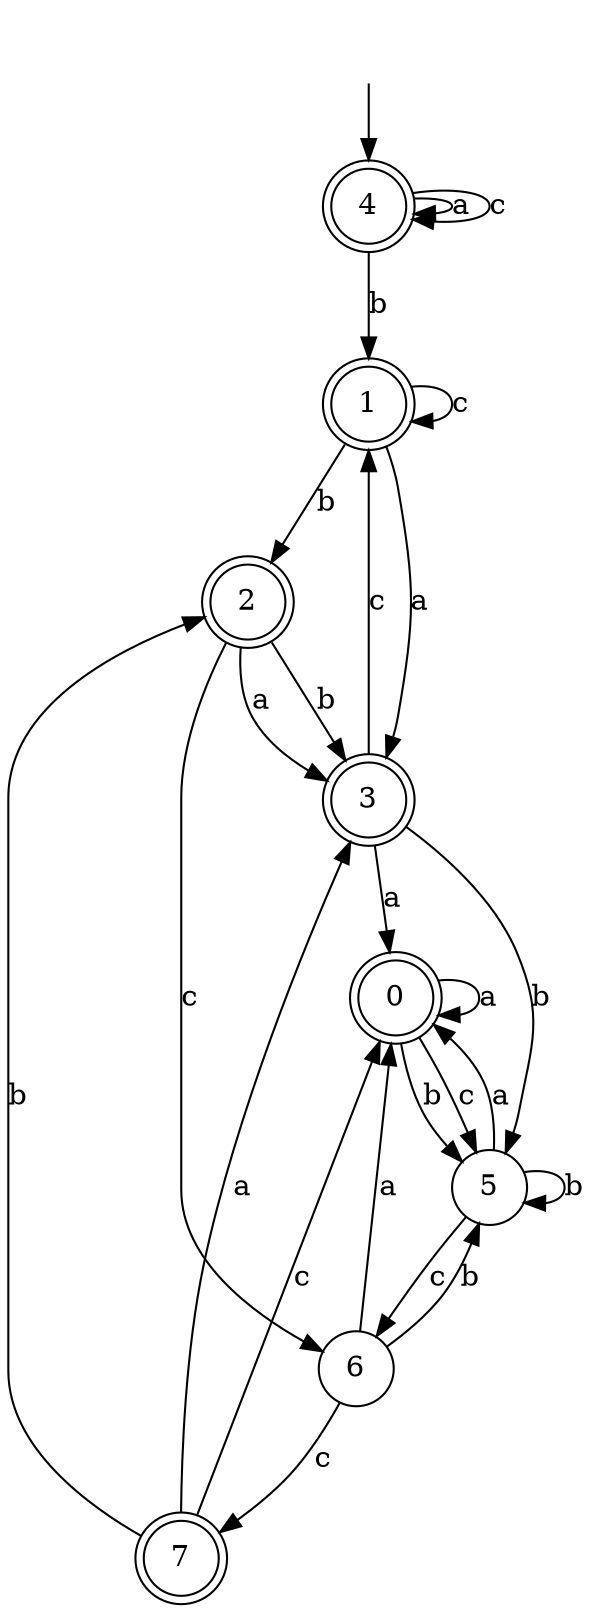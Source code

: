 digraph g {
__start [label=""shape=none]
	4[shape="doublecircle" label="4"]
	0[shape="doublecircle" label="0"]
	1[shape="doublecircle" label="1"]
	2[shape="doublecircle" label="2"]
	3[shape="doublecircle" label="3"]
	5[shape="circle" label="5"]
	6[shape="circle" label="6"]
	7[shape="doublecircle" label="7"]

__start -> 4
	0 -> 0 [label="a"]
	0 -> 5 [label="b"]
	0 -> 5 [label="c"]
	1 -> 3 [label="a"]
	1 -> 2 [label="b"]
	1 -> 1 [label="c"]
	2 -> 3 [label="a"]
	2 -> 3 [label="b"]
	2 -> 6 [label="c"]
	3 -> 0 [label="a"]
	3 -> 5 [label="b"]
	3 -> 1 [label="c"]
	4 -> 4 [label="a"]
	4 -> 1 [label="b"]
	4 -> 4 [label="c"]
	5 -> 0 [label="a"]
	5 -> 5 [label="b"]
	5 -> 6 [label="c"]
	6 -> 0 [label="a"]
	6 -> 5 [label="b"]
	6 -> 7 [label="c"]
	7 -> 3 [label="a"]
	7 -> 2 [label="b"]
	7 -> 0 [label="c"]
}

